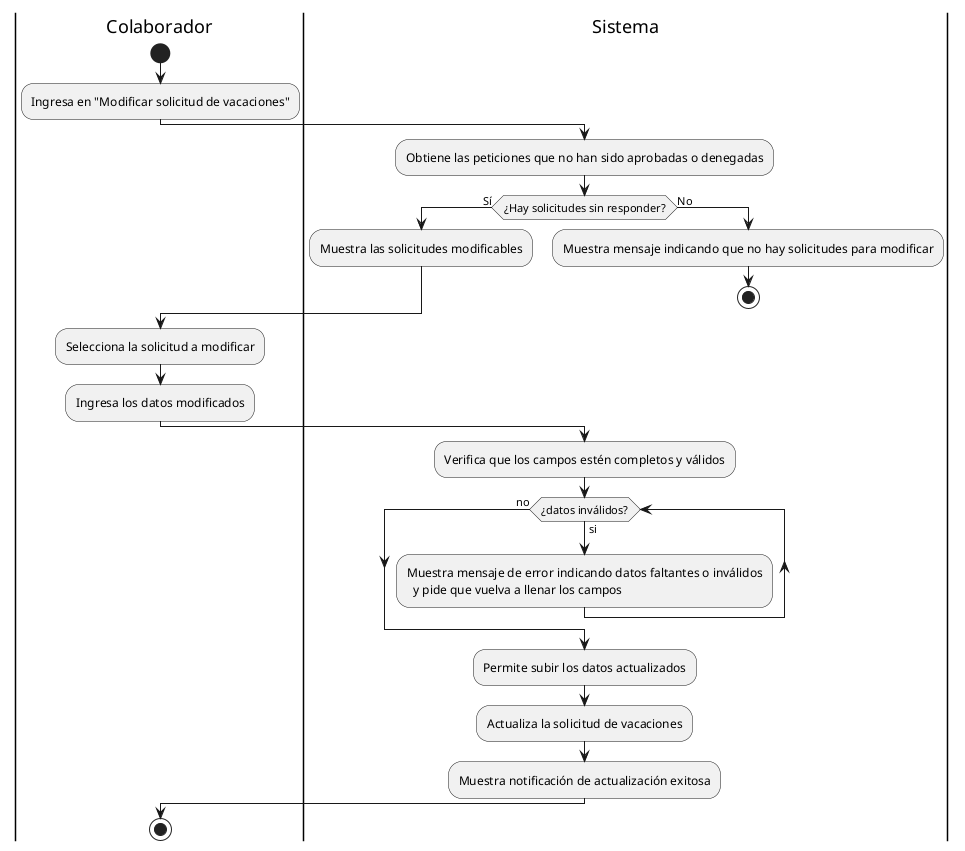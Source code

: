 @startuml

|Colaborador|
start
:Ingresa en "Modificar solicitud de vacaciones";

|Sistema|
:Obtiene las peticiones que no han sido aprobadas o denegadas;

if (¿Hay solicitudes sin responder?) then (Sí)
    :Muestra las solicitudes modificables;
else (No)
    :Muestra mensaje indicando que no hay solicitudes para modificar;
    stop
endif

|Colaborador|
:Selecciona la solicitud a modificar;
:Ingresa los datos modificados;

|Sistema|
:Verifica que los campos estén completos y válidos;
while (¿datos inválidos?) is (si)
:Muestra mensaje de error indicando datos faltantes o inválidos
  y pide que vuelva a llenar los campos; 
endwhile (no)
    :Permite subir los datos actualizados;
    :Actualiza la solicitud de vacaciones;
    :Muestra notificación de actualización exitosa;

|Colaborador|
stop

@enduml

